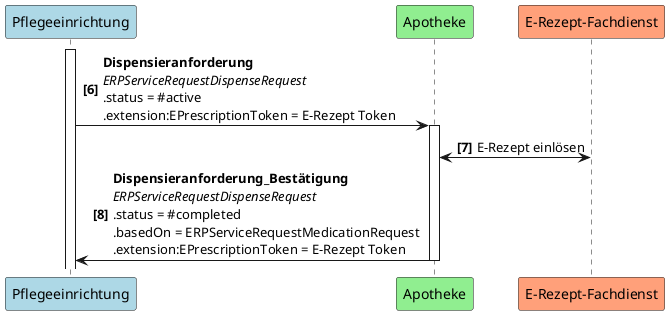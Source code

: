 @startuml UC1_2
autonumber 6 "<b>[0]"
participant Pflegeeinrichtung as PE #LightBlue
participant Apotheke as A #LightGreen
participant "E-Rezept-Fachdienst" as FD #LightSalmon

activate PE
PE -> A++: <b>Dispensieranforderung \n<i>ERPServiceRequestDispenseRequest \n.status = #active \n.extension:EPrescriptionToken = E-Rezept Token
A <-> FD: E-Rezept einlösen
A -> PE--: <b>Dispensieranforderung_Bestätigung \n<i>ERPServiceRequestDispenseRequest \n.status = #completed \n.basedOn = ERPServiceRequestMedicationRequest \n.extension:EPrescriptionToken = E-Rezept Token
@enduml